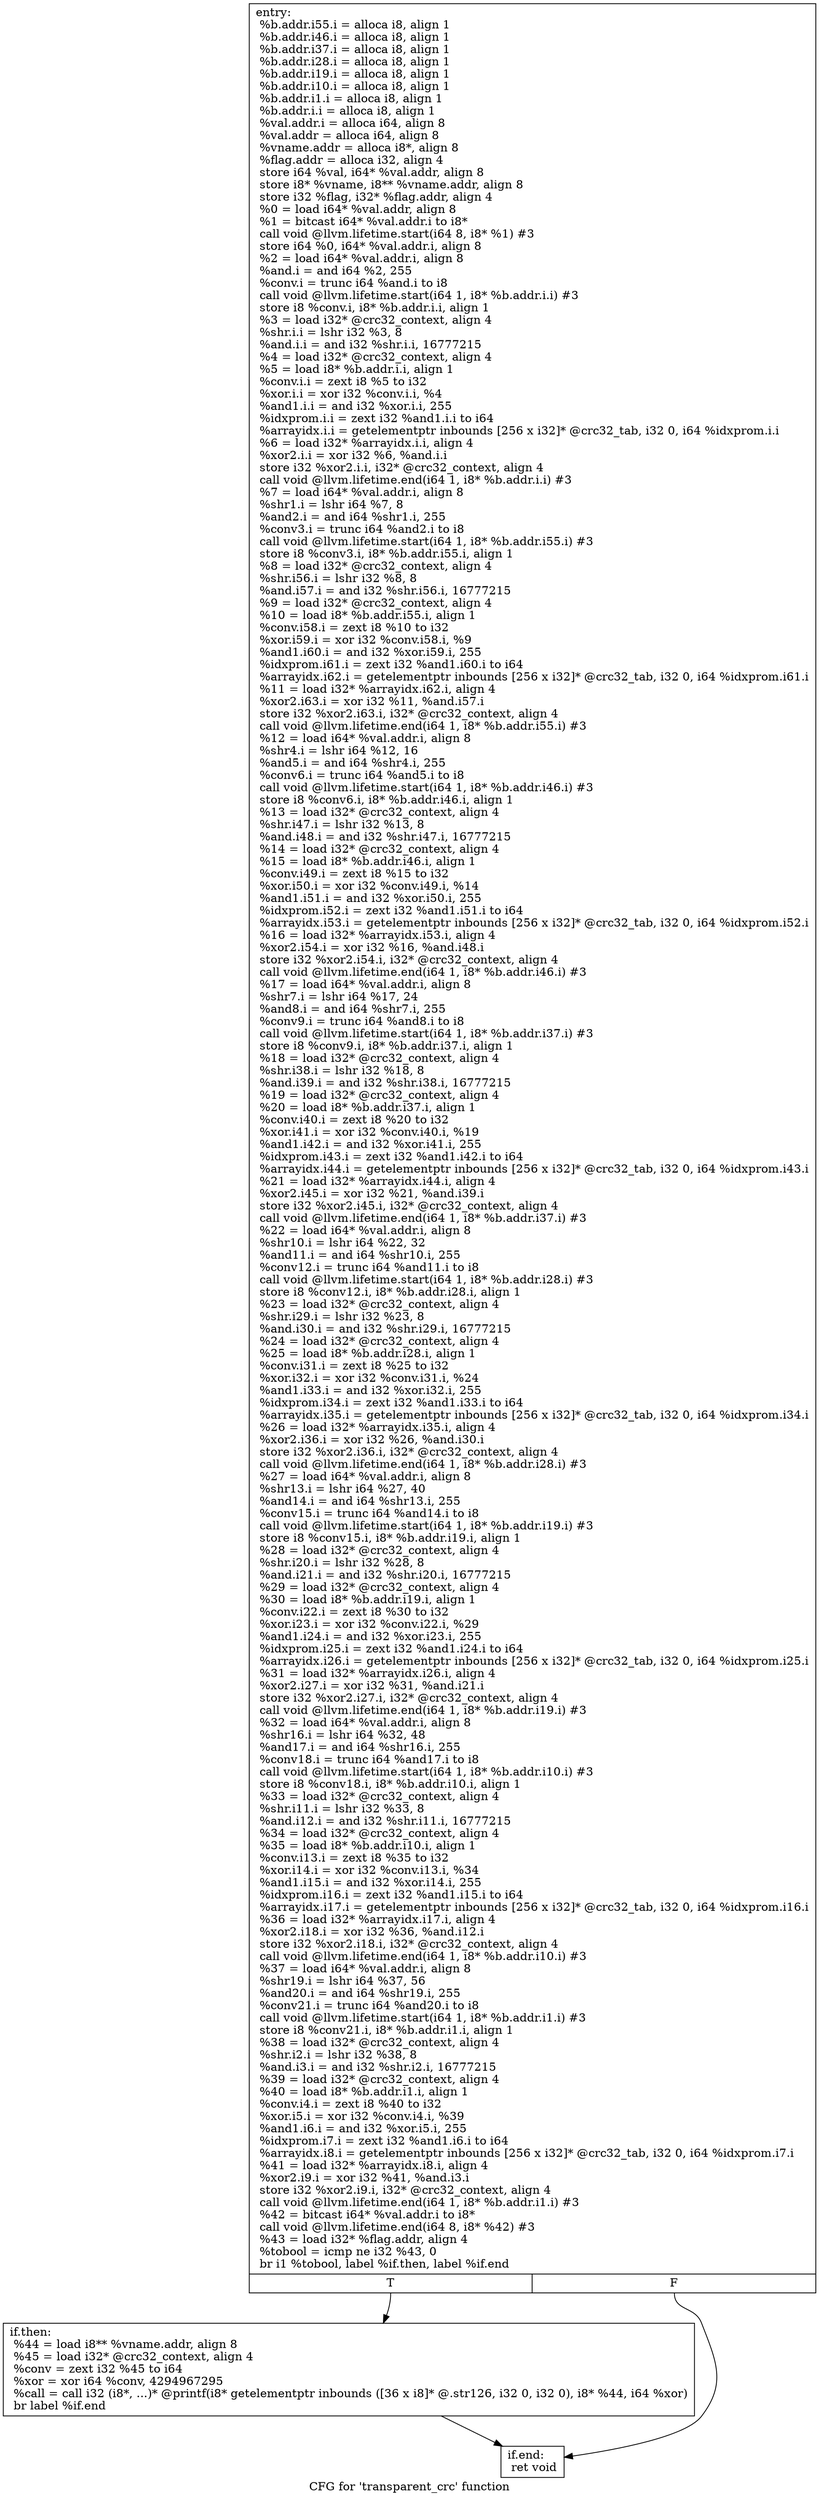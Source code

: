 digraph "CFG for 'transparent_crc' function" {
	label="CFG for 'transparent_crc' function";

	Node0x36ad980 [shape=record,label="{entry:\l  %b.addr.i55.i = alloca i8, align 1\l  %b.addr.i46.i = alloca i8, align 1\l  %b.addr.i37.i = alloca i8, align 1\l  %b.addr.i28.i = alloca i8, align 1\l  %b.addr.i19.i = alloca i8, align 1\l  %b.addr.i10.i = alloca i8, align 1\l  %b.addr.i1.i = alloca i8, align 1\l  %b.addr.i.i = alloca i8, align 1\l  %val.addr.i = alloca i64, align 8\l  %val.addr = alloca i64, align 8\l  %vname.addr = alloca i8*, align 8\l  %flag.addr = alloca i32, align 4\l  store i64 %val, i64* %val.addr, align 8\l  store i8* %vname, i8** %vname.addr, align 8\l  store i32 %flag, i32* %flag.addr, align 4\l  %0 = load i64* %val.addr, align 8\l  %1 = bitcast i64* %val.addr.i to i8*\l  call void @llvm.lifetime.start(i64 8, i8* %1) #3\l  store i64 %0, i64* %val.addr.i, align 8\l  %2 = load i64* %val.addr.i, align 8\l  %and.i = and i64 %2, 255\l  %conv.i = trunc i64 %and.i to i8\l  call void @llvm.lifetime.start(i64 1, i8* %b.addr.i.i) #3\l  store i8 %conv.i, i8* %b.addr.i.i, align 1\l  %3 = load i32* @crc32_context, align 4\l  %shr.i.i = lshr i32 %3, 8\l  %and.i.i = and i32 %shr.i.i, 16777215\l  %4 = load i32* @crc32_context, align 4\l  %5 = load i8* %b.addr.i.i, align 1\l  %conv.i.i = zext i8 %5 to i32\l  %xor.i.i = xor i32 %conv.i.i, %4\l  %and1.i.i = and i32 %xor.i.i, 255\l  %idxprom.i.i = zext i32 %and1.i.i to i64\l  %arrayidx.i.i = getelementptr inbounds [256 x i32]* @crc32_tab, i32 0, i64 %idxprom.i.i\l  %6 = load i32* %arrayidx.i.i, align 4\l  %xor2.i.i = xor i32 %6, %and.i.i\l  store i32 %xor2.i.i, i32* @crc32_context, align 4\l  call void @llvm.lifetime.end(i64 1, i8* %b.addr.i.i) #3\l  %7 = load i64* %val.addr.i, align 8\l  %shr1.i = lshr i64 %7, 8\l  %and2.i = and i64 %shr1.i, 255\l  %conv3.i = trunc i64 %and2.i to i8\l  call void @llvm.lifetime.start(i64 1, i8* %b.addr.i55.i) #3\l  store i8 %conv3.i, i8* %b.addr.i55.i, align 1\l  %8 = load i32* @crc32_context, align 4\l  %shr.i56.i = lshr i32 %8, 8\l  %and.i57.i = and i32 %shr.i56.i, 16777215\l  %9 = load i32* @crc32_context, align 4\l  %10 = load i8* %b.addr.i55.i, align 1\l  %conv.i58.i = zext i8 %10 to i32\l  %xor.i59.i = xor i32 %conv.i58.i, %9\l  %and1.i60.i = and i32 %xor.i59.i, 255\l  %idxprom.i61.i = zext i32 %and1.i60.i to i64\l  %arrayidx.i62.i = getelementptr inbounds [256 x i32]* @crc32_tab, i32 0, i64 %idxprom.i61.i\l  %11 = load i32* %arrayidx.i62.i, align 4\l  %xor2.i63.i = xor i32 %11, %and.i57.i\l  store i32 %xor2.i63.i, i32* @crc32_context, align 4\l  call void @llvm.lifetime.end(i64 1, i8* %b.addr.i55.i) #3\l  %12 = load i64* %val.addr.i, align 8\l  %shr4.i = lshr i64 %12, 16\l  %and5.i = and i64 %shr4.i, 255\l  %conv6.i = trunc i64 %and5.i to i8\l  call void @llvm.lifetime.start(i64 1, i8* %b.addr.i46.i) #3\l  store i8 %conv6.i, i8* %b.addr.i46.i, align 1\l  %13 = load i32* @crc32_context, align 4\l  %shr.i47.i = lshr i32 %13, 8\l  %and.i48.i = and i32 %shr.i47.i, 16777215\l  %14 = load i32* @crc32_context, align 4\l  %15 = load i8* %b.addr.i46.i, align 1\l  %conv.i49.i = zext i8 %15 to i32\l  %xor.i50.i = xor i32 %conv.i49.i, %14\l  %and1.i51.i = and i32 %xor.i50.i, 255\l  %idxprom.i52.i = zext i32 %and1.i51.i to i64\l  %arrayidx.i53.i = getelementptr inbounds [256 x i32]* @crc32_tab, i32 0, i64 %idxprom.i52.i\l  %16 = load i32* %arrayidx.i53.i, align 4\l  %xor2.i54.i = xor i32 %16, %and.i48.i\l  store i32 %xor2.i54.i, i32* @crc32_context, align 4\l  call void @llvm.lifetime.end(i64 1, i8* %b.addr.i46.i) #3\l  %17 = load i64* %val.addr.i, align 8\l  %shr7.i = lshr i64 %17, 24\l  %and8.i = and i64 %shr7.i, 255\l  %conv9.i = trunc i64 %and8.i to i8\l  call void @llvm.lifetime.start(i64 1, i8* %b.addr.i37.i) #3\l  store i8 %conv9.i, i8* %b.addr.i37.i, align 1\l  %18 = load i32* @crc32_context, align 4\l  %shr.i38.i = lshr i32 %18, 8\l  %and.i39.i = and i32 %shr.i38.i, 16777215\l  %19 = load i32* @crc32_context, align 4\l  %20 = load i8* %b.addr.i37.i, align 1\l  %conv.i40.i = zext i8 %20 to i32\l  %xor.i41.i = xor i32 %conv.i40.i, %19\l  %and1.i42.i = and i32 %xor.i41.i, 255\l  %idxprom.i43.i = zext i32 %and1.i42.i to i64\l  %arrayidx.i44.i = getelementptr inbounds [256 x i32]* @crc32_tab, i32 0, i64 %idxprom.i43.i\l  %21 = load i32* %arrayidx.i44.i, align 4\l  %xor2.i45.i = xor i32 %21, %and.i39.i\l  store i32 %xor2.i45.i, i32* @crc32_context, align 4\l  call void @llvm.lifetime.end(i64 1, i8* %b.addr.i37.i) #3\l  %22 = load i64* %val.addr.i, align 8\l  %shr10.i = lshr i64 %22, 32\l  %and11.i = and i64 %shr10.i, 255\l  %conv12.i = trunc i64 %and11.i to i8\l  call void @llvm.lifetime.start(i64 1, i8* %b.addr.i28.i) #3\l  store i8 %conv12.i, i8* %b.addr.i28.i, align 1\l  %23 = load i32* @crc32_context, align 4\l  %shr.i29.i = lshr i32 %23, 8\l  %and.i30.i = and i32 %shr.i29.i, 16777215\l  %24 = load i32* @crc32_context, align 4\l  %25 = load i8* %b.addr.i28.i, align 1\l  %conv.i31.i = zext i8 %25 to i32\l  %xor.i32.i = xor i32 %conv.i31.i, %24\l  %and1.i33.i = and i32 %xor.i32.i, 255\l  %idxprom.i34.i = zext i32 %and1.i33.i to i64\l  %arrayidx.i35.i = getelementptr inbounds [256 x i32]* @crc32_tab, i32 0, i64 %idxprom.i34.i\l  %26 = load i32* %arrayidx.i35.i, align 4\l  %xor2.i36.i = xor i32 %26, %and.i30.i\l  store i32 %xor2.i36.i, i32* @crc32_context, align 4\l  call void @llvm.lifetime.end(i64 1, i8* %b.addr.i28.i) #3\l  %27 = load i64* %val.addr.i, align 8\l  %shr13.i = lshr i64 %27, 40\l  %and14.i = and i64 %shr13.i, 255\l  %conv15.i = trunc i64 %and14.i to i8\l  call void @llvm.lifetime.start(i64 1, i8* %b.addr.i19.i) #3\l  store i8 %conv15.i, i8* %b.addr.i19.i, align 1\l  %28 = load i32* @crc32_context, align 4\l  %shr.i20.i = lshr i32 %28, 8\l  %and.i21.i = and i32 %shr.i20.i, 16777215\l  %29 = load i32* @crc32_context, align 4\l  %30 = load i8* %b.addr.i19.i, align 1\l  %conv.i22.i = zext i8 %30 to i32\l  %xor.i23.i = xor i32 %conv.i22.i, %29\l  %and1.i24.i = and i32 %xor.i23.i, 255\l  %idxprom.i25.i = zext i32 %and1.i24.i to i64\l  %arrayidx.i26.i = getelementptr inbounds [256 x i32]* @crc32_tab, i32 0, i64 %idxprom.i25.i\l  %31 = load i32* %arrayidx.i26.i, align 4\l  %xor2.i27.i = xor i32 %31, %and.i21.i\l  store i32 %xor2.i27.i, i32* @crc32_context, align 4\l  call void @llvm.lifetime.end(i64 1, i8* %b.addr.i19.i) #3\l  %32 = load i64* %val.addr.i, align 8\l  %shr16.i = lshr i64 %32, 48\l  %and17.i = and i64 %shr16.i, 255\l  %conv18.i = trunc i64 %and17.i to i8\l  call void @llvm.lifetime.start(i64 1, i8* %b.addr.i10.i) #3\l  store i8 %conv18.i, i8* %b.addr.i10.i, align 1\l  %33 = load i32* @crc32_context, align 4\l  %shr.i11.i = lshr i32 %33, 8\l  %and.i12.i = and i32 %shr.i11.i, 16777215\l  %34 = load i32* @crc32_context, align 4\l  %35 = load i8* %b.addr.i10.i, align 1\l  %conv.i13.i = zext i8 %35 to i32\l  %xor.i14.i = xor i32 %conv.i13.i, %34\l  %and1.i15.i = and i32 %xor.i14.i, 255\l  %idxprom.i16.i = zext i32 %and1.i15.i to i64\l  %arrayidx.i17.i = getelementptr inbounds [256 x i32]* @crc32_tab, i32 0, i64 %idxprom.i16.i\l  %36 = load i32* %arrayidx.i17.i, align 4\l  %xor2.i18.i = xor i32 %36, %and.i12.i\l  store i32 %xor2.i18.i, i32* @crc32_context, align 4\l  call void @llvm.lifetime.end(i64 1, i8* %b.addr.i10.i) #3\l  %37 = load i64* %val.addr.i, align 8\l  %shr19.i = lshr i64 %37, 56\l  %and20.i = and i64 %shr19.i, 255\l  %conv21.i = trunc i64 %and20.i to i8\l  call void @llvm.lifetime.start(i64 1, i8* %b.addr.i1.i) #3\l  store i8 %conv21.i, i8* %b.addr.i1.i, align 1\l  %38 = load i32* @crc32_context, align 4\l  %shr.i2.i = lshr i32 %38, 8\l  %and.i3.i = and i32 %shr.i2.i, 16777215\l  %39 = load i32* @crc32_context, align 4\l  %40 = load i8* %b.addr.i1.i, align 1\l  %conv.i4.i = zext i8 %40 to i32\l  %xor.i5.i = xor i32 %conv.i4.i, %39\l  %and1.i6.i = and i32 %xor.i5.i, 255\l  %idxprom.i7.i = zext i32 %and1.i6.i to i64\l  %arrayidx.i8.i = getelementptr inbounds [256 x i32]* @crc32_tab, i32 0, i64 %idxprom.i7.i\l  %41 = load i32* %arrayidx.i8.i, align 4\l  %xor2.i9.i = xor i32 %41, %and.i3.i\l  store i32 %xor2.i9.i, i32* @crc32_context, align 4\l  call void @llvm.lifetime.end(i64 1, i8* %b.addr.i1.i) #3\l  %42 = bitcast i64* %val.addr.i to i8*\l  call void @llvm.lifetime.end(i64 8, i8* %42) #3\l  %43 = load i32* %flag.addr, align 4\l  %tobool = icmp ne i32 %43, 0\l  br i1 %tobool, label %if.then, label %if.end\l|{<s0>T|<s1>F}}"];
	Node0x36ad980:s0 -> Node0x36ad9e0;
	Node0x36ad980:s1 -> Node0x36ada40;
	Node0x36ad9e0 [shape=record,label="{if.then:                                          \l  %44 = load i8** %vname.addr, align 8\l  %45 = load i32* @crc32_context, align 4\l  %conv = zext i32 %45 to i64\l  %xor = xor i64 %conv, 4294967295\l  %call = call i32 (i8*, ...)* @printf(i8* getelementptr inbounds ([36 x i8]* @.str126, i32 0, i32 0), i8* %44, i64 %xor)\l  br label %if.end\l}"];
	Node0x36ad9e0 -> Node0x36ada40;
	Node0x36ada40 [shape=record,label="{if.end:                                           \l  ret void\l}"];
}
